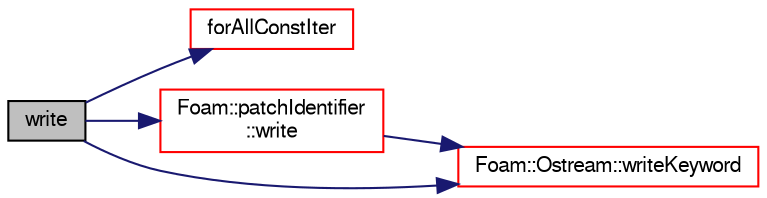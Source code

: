 digraph "write"
{
  bgcolor="transparent";
  edge [fontname="FreeSans",fontsize="10",labelfontname="FreeSans",labelfontsize="10"];
  node [fontname="FreeSans",fontsize="10",shape=record];
  rankdir="LR";
  Node337 [label="write",height=0.2,width=0.4,color="black", fillcolor="grey75", style="filled", fontcolor="black"];
  Node337 -> Node338 [color="midnightblue",fontsize="10",style="solid",fontname="FreeSans"];
  Node338 [label="forAllConstIter",height=0.2,width=0.4,color="red",URL="$a38141.html#ae21e2836509b0fa7f7cedf6493b11b09"];
  Node337 -> Node640 [color="midnightblue",fontsize="10",style="solid",fontname="FreeSans"];
  Node640 [label="Foam::patchIdentifier\l::write",height=0.2,width=0.4,color="red",URL="$a27122.html#a293fdfec8bdfbd5c3913ab4c9f3454ff",tooltip="Write patchIdentifier as a dictionary. "];
  Node640 -> Node487 [color="midnightblue",fontsize="10",style="solid",fontname="FreeSans"];
  Node487 [label="Foam::Ostream::writeKeyword",height=0.2,width=0.4,color="red",URL="$a26238.html#a3c58b2bb9174ea3c4a5fa58095d1290e",tooltip="Write the keyword followed by an appropriate indentation. "];
  Node337 -> Node487 [color="midnightblue",fontsize="10",style="solid",fontname="FreeSans"];
}
